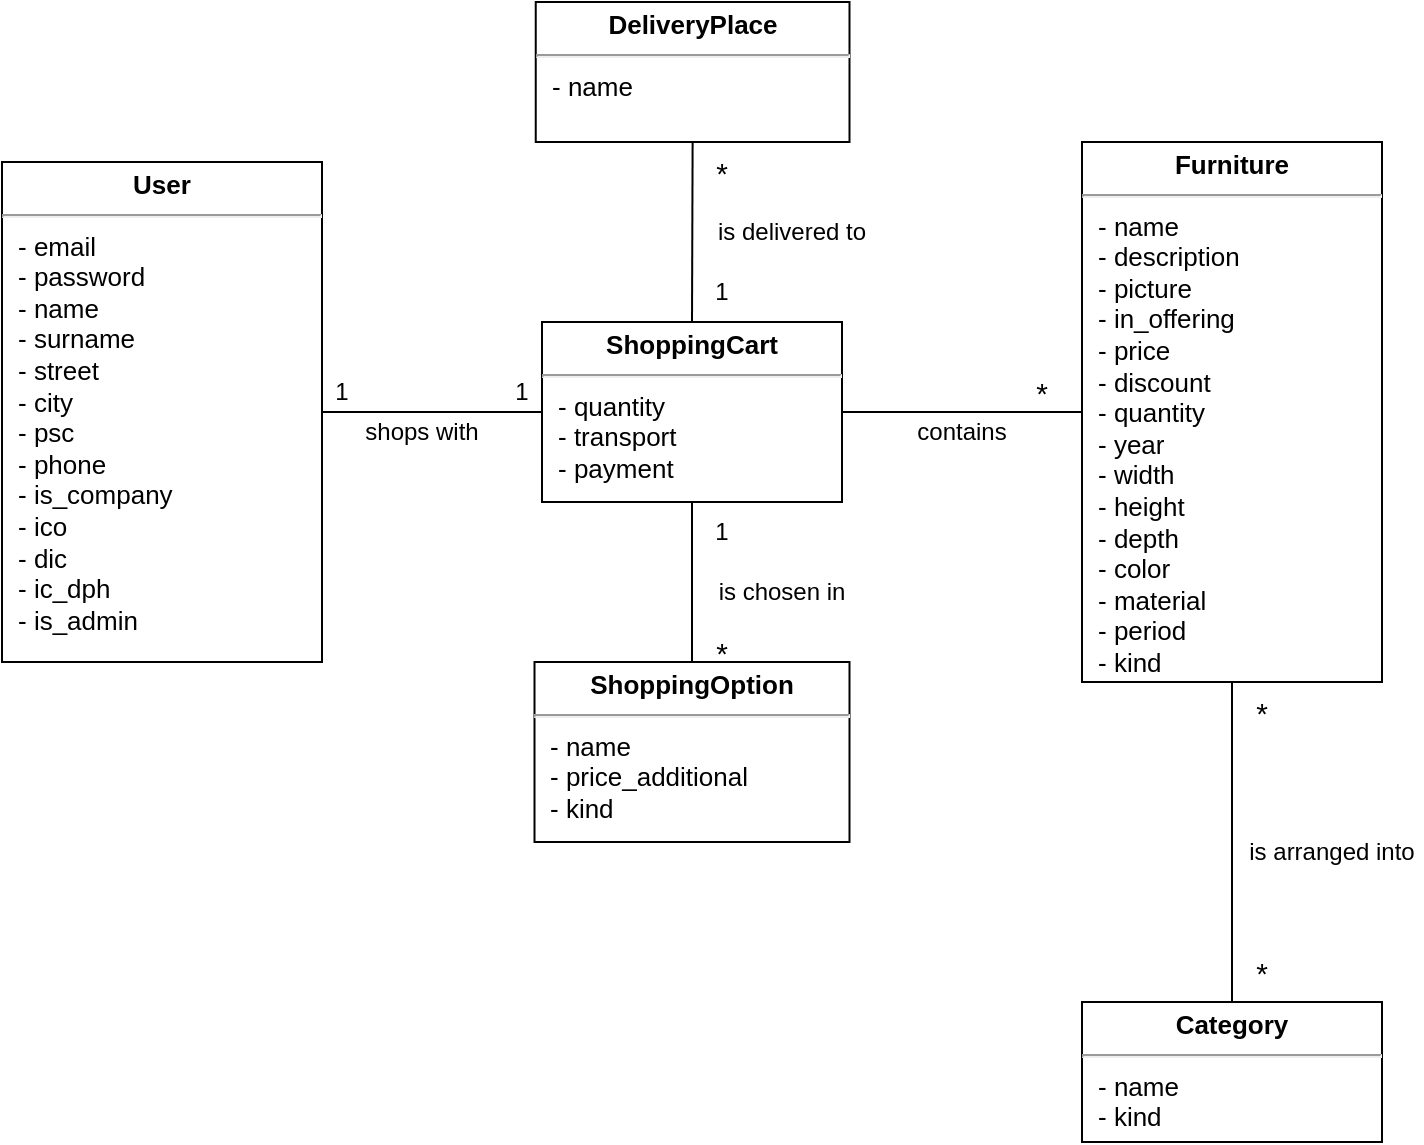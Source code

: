 <mxfile version="15.7.0" type="device"><diagram id="IC38P6I3Z5vyWP_jDHot" name="Page-1"><mxGraphModel dx="1422" dy="746" grid="1" gridSize="10" guides="1" tooltips="1" connect="1" arrows="1" fold="1" page="1" pageScale="1" pageWidth="827" pageHeight="1169" math="0" shadow="0"><root><mxCell id="0"/><mxCell id="1" parent="0"/><mxCell id="qs-jklD0I1uIdWpbZY_C-2" value="&lt;p style=&quot;margin: 4px 0px 0px ; text-align: center ; font-size: 13px&quot;&gt;&lt;b&gt;&lt;font style=&quot;font-size: 13px&quot;&gt;User&lt;/font&gt;&lt;/b&gt;&lt;/p&gt;&lt;hr style=&quot;font-size: 13px&quot;&gt;&lt;p style=&quot;margin: 0px 0px 0px 8px ; font-size: 13px&quot;&gt;&lt;font style=&quot;font-size: 13px&quot;&gt;- email&lt;/font&gt;&lt;/p&gt;&lt;p style=&quot;margin: 0px 0px 0px 8px ; font-size: 13px&quot;&gt;&lt;font style=&quot;font-size: 13px&quot;&gt;- password&lt;/font&gt;&lt;/p&gt;&lt;p style=&quot;margin: 0px 0px 0px 8px ; font-size: 13px&quot;&gt;&lt;font style=&quot;font-size: 13px&quot;&gt;- name&lt;/font&gt;&lt;/p&gt;&lt;p style=&quot;margin: 0px 0px 0px 8px ; font-size: 13px&quot;&gt;&lt;font style=&quot;font-size: 13px&quot;&gt;- surname&lt;/font&gt;&lt;/p&gt;&lt;p style=&quot;margin: 0px 0px 0px 8px ; font-size: 13px&quot;&gt;&lt;font style=&quot;font-size: 13px&quot;&gt;- street&lt;/font&gt;&lt;/p&gt;&lt;p style=&quot;margin: 0px 0px 0px 8px ; font-size: 13px&quot;&gt;&lt;font style=&quot;font-size: 13px&quot;&gt;- city&lt;/font&gt;&lt;/p&gt;&lt;p style=&quot;margin: 0px 0px 0px 8px ; font-size: 13px&quot;&gt;&lt;font style=&quot;font-size: 13px&quot;&gt;- psc&lt;/font&gt;&lt;/p&gt;&lt;p style=&quot;margin: 0px 0px 0px 8px ; font-size: 13px&quot;&gt;&lt;font style=&quot;font-size: 13px&quot;&gt;- phone&lt;/font&gt;&lt;/p&gt;&lt;p style=&quot;margin: 0px 0px 0px 8px ; font-size: 13px&quot;&gt;&lt;font style=&quot;font-size: 13px&quot;&gt;- is_company&lt;/font&gt;&lt;/p&gt;&lt;p style=&quot;margin: 0px 0px 0px 8px ; font-size: 13px&quot;&gt;&lt;font style=&quot;font-size: 13px&quot;&gt;- ico&lt;/font&gt;&lt;/p&gt;&lt;p style=&quot;margin: 0px 0px 0px 8px ; font-size: 13px&quot;&gt;&lt;font style=&quot;font-size: 13px&quot;&gt;- dic&lt;/font&gt;&lt;/p&gt;&lt;p style=&quot;margin: 0px 0px 0px 8px ; font-size: 13px&quot;&gt;- ic_dph&lt;/p&gt;&lt;p style=&quot;margin: 0px 0px 0px 8px ; font-size: 13px&quot;&gt;- is_admin&lt;br&gt;&lt;/p&gt;&lt;p style=&quot;margin: 0px 0px 0px 8px ; font-size: 13px&quot;&gt;&lt;font style=&quot;font-size: 13px&quot;&gt;&lt;br&gt;&lt;/font&gt;&lt;/p&gt;" style="verticalAlign=top;align=left;overflow=fill;fontSize=12;fontFamily=Helvetica;html=1;" vertex="1" parent="1"><mxGeometry x="110" y="160" width="160" height="250" as="geometry"/></mxCell><mxCell id="qs-jklD0I1uIdWpbZY_C-3" value="&lt;p style=&quot;margin: 4px 0px 0px ; text-align: center ; font-size: 13px&quot;&gt;&lt;b&gt;&lt;font style=&quot;font-size: 13px&quot;&gt;Furniture&lt;/font&gt;&lt;/b&gt;&lt;/p&gt;&lt;hr style=&quot;font-size: 13px&quot;&gt;&lt;p style=&quot;margin: 0px 0px 0px 8px ; font-size: 13px&quot;&gt;&lt;font style=&quot;font-size: 13px&quot;&gt;- name&lt;/font&gt;&lt;/p&gt;&lt;p style=&quot;margin: 0px 0px 0px 8px ; font-size: 13px&quot;&gt;&lt;font style=&quot;font-size: 13px&quot;&gt;- description&lt;/font&gt;&lt;/p&gt;&lt;p style=&quot;margin: 0px 0px 0px 8px ; font-size: 13px&quot;&gt;&lt;font style=&quot;font-size: 13px&quot;&gt;- picture&lt;/font&gt;&lt;/p&gt;&lt;p style=&quot;margin: 0px 0px 0px 8px ; font-size: 13px&quot;&gt;&lt;font style=&quot;font-size: 13px&quot;&gt;- in_offering&lt;/font&gt;&lt;/p&gt;&lt;p style=&quot;margin: 0px 0px 0px 8px ; font-size: 13px&quot;&gt;&lt;font style=&quot;font-size: 13px&quot;&gt;- price&lt;/font&gt;&lt;/p&gt;&lt;p style=&quot;margin: 0px 0px 0px 8px ; font-size: 13px&quot;&gt;&lt;font style=&quot;font-size: 13px&quot;&gt;- discount&lt;/font&gt;&lt;/p&gt;&lt;p style=&quot;margin: 0px 0px 0px 8px ; font-size: 13px&quot;&gt;&lt;font style=&quot;font-size: 13px&quot;&gt;- quantity&lt;/font&gt;&lt;/p&gt;&lt;p style=&quot;margin: 0px 0px 0px 8px ; font-size: 13px&quot;&gt;&lt;font style=&quot;font-size: 13px&quot;&gt;- year&lt;/font&gt;&lt;/p&gt;&lt;p style=&quot;margin: 0px 0px 0px 8px ; font-size: 13px&quot;&gt;- width&lt;/p&gt;&lt;p style=&quot;margin: 0px 0px 0px 8px ; font-size: 13px&quot;&gt;- height&lt;/p&gt;&lt;p style=&quot;margin: 0px 0px 0px 8px ; font-size: 13px&quot;&gt;- depth&lt;/p&gt;&lt;p style=&quot;margin: 0px 0px 0px 8px ; font-size: 13px&quot;&gt;- color&lt;/p&gt;&lt;p style=&quot;margin: 0px 0px 0px 8px ; font-size: 13px&quot;&gt;- material&lt;/p&gt;&lt;p style=&quot;margin: 0px 0px 0px 8px ; font-size: 13px&quot;&gt;- period&lt;/p&gt;&lt;p style=&quot;margin: 0px 0px 0px 8px ; font-size: 13px&quot;&gt;- kind&lt;br&gt;&lt;/p&gt;&lt;p style=&quot;margin: 0px 0px 0px 8px ; font-size: 13px&quot;&gt;&lt;font style=&quot;font-size: 13px&quot;&gt;&lt;br&gt;&lt;/font&gt;&lt;/p&gt;" style="verticalAlign=top;align=left;overflow=fill;fontSize=12;fontFamily=Helvetica;html=1;" vertex="1" parent="1"><mxGeometry x="650" y="150" width="150" height="270" as="geometry"/></mxCell><mxCell id="qs-jklD0I1uIdWpbZY_C-4" value="&lt;p style=&quot;margin: 4px 0px 0px ; text-align: center ; font-size: 13px&quot;&gt;&lt;b&gt;&lt;font style=&quot;font-size: 13px&quot;&gt;ShoppingCart&lt;/font&gt;&lt;/b&gt;&lt;/p&gt;&lt;hr style=&quot;font-size: 13px&quot;&gt;&lt;p style=&quot;margin: 0px 0px 0px 8px ; font-size: 13px&quot;&gt;&lt;font style=&quot;font-size: 13px&quot;&gt;- quantity&lt;/font&gt;&lt;/p&gt;&lt;p style=&quot;margin: 0px 0px 0px 8px ; font-size: 13px&quot;&gt;&lt;font style=&quot;font-size: 13px&quot;&gt;- transport&lt;br&gt;&lt;/font&gt;&lt;/p&gt;&lt;p style=&quot;margin: 0px 0px 0px 8px ; font-size: 13px&quot;&gt;&lt;font style=&quot;font-size: 13px&quot;&gt;- payment&lt;/font&gt;&lt;/p&gt;" style="verticalAlign=top;align=left;overflow=fill;fontSize=12;fontFamily=Helvetica;html=1;" vertex="1" parent="1"><mxGeometry x="380" y="240" width="150" height="90" as="geometry"/></mxCell><mxCell id="qs-jklD0I1uIdWpbZY_C-5" value="" style="endArrow=none;html=1;entryX=0;entryY=0.5;entryDx=0;entryDy=0;exitX=1;exitY=0.5;exitDx=0;exitDy=0;" edge="1" parent="1" source="qs-jklD0I1uIdWpbZY_C-2" target="qs-jklD0I1uIdWpbZY_C-4"><mxGeometry width="50" height="50" relative="1" as="geometry"><mxPoint x="390" y="440" as="sourcePoint"/><mxPoint x="440" y="390" as="targetPoint"/></mxGeometry></mxCell><mxCell id="qs-jklD0I1uIdWpbZY_C-6" value="" style="endArrow=none;html=1;entryX=1;entryY=0.5;entryDx=0;entryDy=0;exitX=0;exitY=0.5;exitDx=0;exitDy=0;" edge="1" parent="1" source="qs-jklD0I1uIdWpbZY_C-3" target="qs-jklD0I1uIdWpbZY_C-4"><mxGeometry width="50" height="50" relative="1" as="geometry"><mxPoint x="390" y="440" as="sourcePoint"/><mxPoint x="440" y="390" as="targetPoint"/></mxGeometry></mxCell><mxCell id="qs-jklD0I1uIdWpbZY_C-7" value="&lt;p style=&quot;margin: 4px 0px 0px ; text-align: center ; font-size: 13px&quot;&gt;&lt;b&gt;&lt;font style=&quot;font-size: 13px&quot;&gt;ShoppingOption&lt;/font&gt;&lt;/b&gt;&lt;/p&gt;&lt;hr style=&quot;font-size: 13px&quot;&gt;&lt;p style=&quot;margin: 0px 0px 0px 8px ; font-size: 13px&quot;&gt;&lt;font style=&quot;font-size: 13px&quot;&gt;- name&lt;br&gt;&lt;/font&gt;&lt;/p&gt;&lt;p style=&quot;margin: 0px 0px 0px 8px ; font-size: 13px&quot;&gt;&lt;font style=&quot;font-size: 13px&quot;&gt;- price_additional&lt;br&gt;&lt;/font&gt;&lt;/p&gt;&lt;p style=&quot;margin: 0px 0px 0px 8px ; font-size: 13px&quot;&gt;&lt;font style=&quot;font-size: 13px&quot;&gt;- kind&lt;/font&gt;&lt;/p&gt;&lt;p style=&quot;margin: 0px 0px 0px 8px ; font-size: 13px&quot;&gt;&lt;font style=&quot;font-size: 13px&quot;&gt;&lt;br&gt;&lt;/font&gt;&lt;/p&gt;" style="verticalAlign=top;align=left;overflow=fill;fontSize=12;fontFamily=Helvetica;html=1;" vertex="1" parent="1"><mxGeometry x="376.25" y="410" width="157.5" height="90" as="geometry"/></mxCell><mxCell id="qs-jklD0I1uIdWpbZY_C-9" value="1" style="text;html=1;strokeColor=none;fillColor=none;align=center;verticalAlign=middle;whiteSpace=wrap;rounded=0;" vertex="1" parent="1"><mxGeometry x="250" y="260" width="60" height="30" as="geometry"/></mxCell><mxCell id="qs-jklD0I1uIdWpbZY_C-13" value="1" style="text;html=1;strokeColor=none;fillColor=none;align=center;verticalAlign=middle;whiteSpace=wrap;rounded=0;" vertex="1" parent="1"><mxGeometry x="340" y="260" width="60" height="30" as="geometry"/></mxCell><mxCell id="qs-jklD0I1uIdWpbZY_C-14" value="&lt;font style=&quot;font-size: 15px&quot;&gt;*&lt;/font&gt;" style="text;html=1;strokeColor=none;fillColor=none;align=center;verticalAlign=middle;whiteSpace=wrap;rounded=0;" vertex="1" parent="1"><mxGeometry x="600" y="260" width="60" height="30" as="geometry"/></mxCell><mxCell id="qs-jklD0I1uIdWpbZY_C-15" value="shops with" style="text;html=1;strokeColor=none;fillColor=none;align=center;verticalAlign=middle;whiteSpace=wrap;rounded=0;" vertex="1" parent="1"><mxGeometry x="290" y="280" width="60" height="30" as="geometry"/></mxCell><mxCell id="qs-jklD0I1uIdWpbZY_C-17" value="&lt;font style=&quot;font-size: 15px&quot;&gt;*&lt;/font&gt;" style="text;html=1;strokeColor=none;fillColor=none;align=center;verticalAlign=middle;whiteSpace=wrap;rounded=0;" vertex="1" parent="1"><mxGeometry x="710" y="550" width="60" height="30" as="geometry"/></mxCell><mxCell id="qs-jklD0I1uIdWpbZY_C-18" value="" style="endArrow=none;html=1;rounded=0;fontSize=15;entryX=0.5;entryY=1;entryDx=0;entryDy=0;exitX=0.5;exitY=0;exitDx=0;exitDy=0;" edge="1" parent="1" source="qs-jklD0I1uIdWpbZY_C-7" target="qs-jklD0I1uIdWpbZY_C-4"><mxGeometry width="50" height="50" relative="1" as="geometry"><mxPoint x="390" y="410" as="sourcePoint"/><mxPoint x="440" y="360" as="targetPoint"/></mxGeometry></mxCell><mxCell id="qs-jklD0I1uIdWpbZY_C-20" value="&lt;font style=&quot;font-size: 15px&quot;&gt;*&lt;/font&gt;" style="text;html=1;strokeColor=none;fillColor=none;align=center;verticalAlign=middle;whiteSpace=wrap;rounded=0;" vertex="1" parent="1"><mxGeometry x="440" y="390" width="60" height="30" as="geometry"/></mxCell><mxCell id="qs-jklD0I1uIdWpbZY_C-26" value="1" style="text;html=1;strokeColor=none;fillColor=none;align=center;verticalAlign=middle;whiteSpace=wrap;rounded=0;" vertex="1" parent="1"><mxGeometry x="440" y="330" width="60" height="30" as="geometry"/></mxCell><mxCell id="qs-jklD0I1uIdWpbZY_C-28" value="contains" style="text;html=1;strokeColor=none;fillColor=none;align=center;verticalAlign=middle;whiteSpace=wrap;rounded=0;" vertex="1" parent="1"><mxGeometry x="560" y="280" width="60" height="30" as="geometry"/></mxCell><mxCell id="qs-jklD0I1uIdWpbZY_C-29" value="is chosen in" style="text;html=1;strokeColor=none;fillColor=none;align=center;verticalAlign=middle;whiteSpace=wrap;rounded=0;" vertex="1" parent="1"><mxGeometry x="465" y="360" width="70" height="30" as="geometry"/></mxCell><mxCell id="qs-jklD0I1uIdWpbZY_C-30" value="&lt;p style=&quot;margin: 4px 0px 0px ; text-align: center ; font-size: 13px&quot;&gt;&lt;b&gt;&lt;font style=&quot;font-size: 13px&quot;&gt;DeliveryPlace&lt;/font&gt;&lt;/b&gt;&lt;/p&gt;&lt;hr style=&quot;font-size: 13px&quot;&gt;&lt;p style=&quot;margin: 0px 0px 0px 8px ; font-size: 13px&quot;&gt;&lt;font style=&quot;font-size: 13px&quot;&gt;- name&lt;/font&gt;&lt;/p&gt;" style="verticalAlign=top;align=left;overflow=fill;fontSize=12;fontFamily=Helvetica;html=1;" vertex="1" parent="1"><mxGeometry x="376.87" y="80" width="156.88" height="70" as="geometry"/></mxCell><mxCell id="qs-jklD0I1uIdWpbZY_C-31" value="" style="endArrow=none;html=1;rounded=0;fontSize=15;entryX=0.5;entryY=1;entryDx=0;entryDy=0;exitX=0.5;exitY=0;exitDx=0;exitDy=0;" edge="1" parent="1" source="qs-jklD0I1uIdWpbZY_C-4" target="qs-jklD0I1uIdWpbZY_C-30"><mxGeometry width="50" height="50" relative="1" as="geometry"><mxPoint x="390" y="410" as="sourcePoint"/><mxPoint x="440" y="360" as="targetPoint"/></mxGeometry></mxCell><mxCell id="qs-jklD0I1uIdWpbZY_C-32" value="1" style="text;html=1;strokeColor=none;fillColor=none;align=center;verticalAlign=middle;whiteSpace=wrap;rounded=0;" vertex="1" parent="1"><mxGeometry x="440" y="210" width="60" height="30" as="geometry"/></mxCell><mxCell id="qs-jklD0I1uIdWpbZY_C-33" value="&lt;font style=&quot;font-size: 15px&quot;&gt;*&lt;/font&gt;" style="text;html=1;strokeColor=none;fillColor=none;align=center;verticalAlign=middle;whiteSpace=wrap;rounded=0;" vertex="1" parent="1"><mxGeometry x="440" y="150" width="60" height="30" as="geometry"/></mxCell><mxCell id="qs-jklD0I1uIdWpbZY_C-34" value="is delivered to" style="text;html=1;strokeColor=none;fillColor=none;align=center;verticalAlign=middle;whiteSpace=wrap;rounded=0;" vertex="1" parent="1"><mxGeometry x="460" y="180" width="90" height="30" as="geometry"/></mxCell><mxCell id="qs-jklD0I1uIdWpbZY_C-35" value="&lt;p style=&quot;margin: 4px 0px 0px ; text-align: center ; font-size: 13px&quot;&gt;&lt;b&gt;&lt;font style=&quot;font-size: 13px&quot;&gt;Category&lt;/font&gt;&lt;/b&gt;&lt;/p&gt;&lt;hr style=&quot;font-size: 13px&quot;&gt;&lt;p style=&quot;margin: 0px 0px 0px 8px ; font-size: 13px&quot;&gt;&lt;font style=&quot;font-size: 13px&quot;&gt;- name&lt;/font&gt;&lt;/p&gt;&lt;p style=&quot;margin: 0px 0px 0px 8px ; font-size: 13px&quot;&gt;&lt;font style=&quot;font-size: 13px&quot;&gt;- kind&lt;br&gt;&lt;/font&gt;&lt;/p&gt;&lt;br&gt;&lt;p style=&quot;margin: 0px 0px 0px 8px ; font-size: 13px&quot;&gt;&lt;font style=&quot;font-size: 13px&quot;&gt;&lt;br&gt;&lt;/font&gt;&lt;/p&gt;" style="verticalAlign=top;align=left;overflow=fill;fontSize=12;fontFamily=Helvetica;html=1;" vertex="1" parent="1"><mxGeometry x="650" y="580" width="150" height="70" as="geometry"/></mxCell><mxCell id="qs-jklD0I1uIdWpbZY_C-36" value="" style="endArrow=none;html=1;rounded=0;fontSize=15;entryX=0.5;entryY=1;entryDx=0;entryDy=0;exitX=0.5;exitY=0;exitDx=0;exitDy=0;" edge="1" parent="1" source="qs-jklD0I1uIdWpbZY_C-35" target="qs-jklD0I1uIdWpbZY_C-3"><mxGeometry width="50" height="50" relative="1" as="geometry"><mxPoint x="390" y="410" as="sourcePoint"/><mxPoint x="440" y="360" as="targetPoint"/></mxGeometry></mxCell><mxCell id="qs-jklD0I1uIdWpbZY_C-37" value="&lt;font style=&quot;font-size: 15px&quot;&gt;*&lt;/font&gt;" style="text;html=1;strokeColor=none;fillColor=none;align=center;verticalAlign=middle;whiteSpace=wrap;rounded=0;" vertex="1" parent="1"><mxGeometry x="710" y="420" width="60" height="30" as="geometry"/></mxCell><mxCell id="qs-jklD0I1uIdWpbZY_C-38" value="is arranged into" style="text;html=1;strokeColor=none;fillColor=none;align=center;verticalAlign=middle;whiteSpace=wrap;rounded=0;" vertex="1" parent="1"><mxGeometry x="730" y="490" width="90" height="30" as="geometry"/></mxCell></root></mxGraphModel></diagram></mxfile>